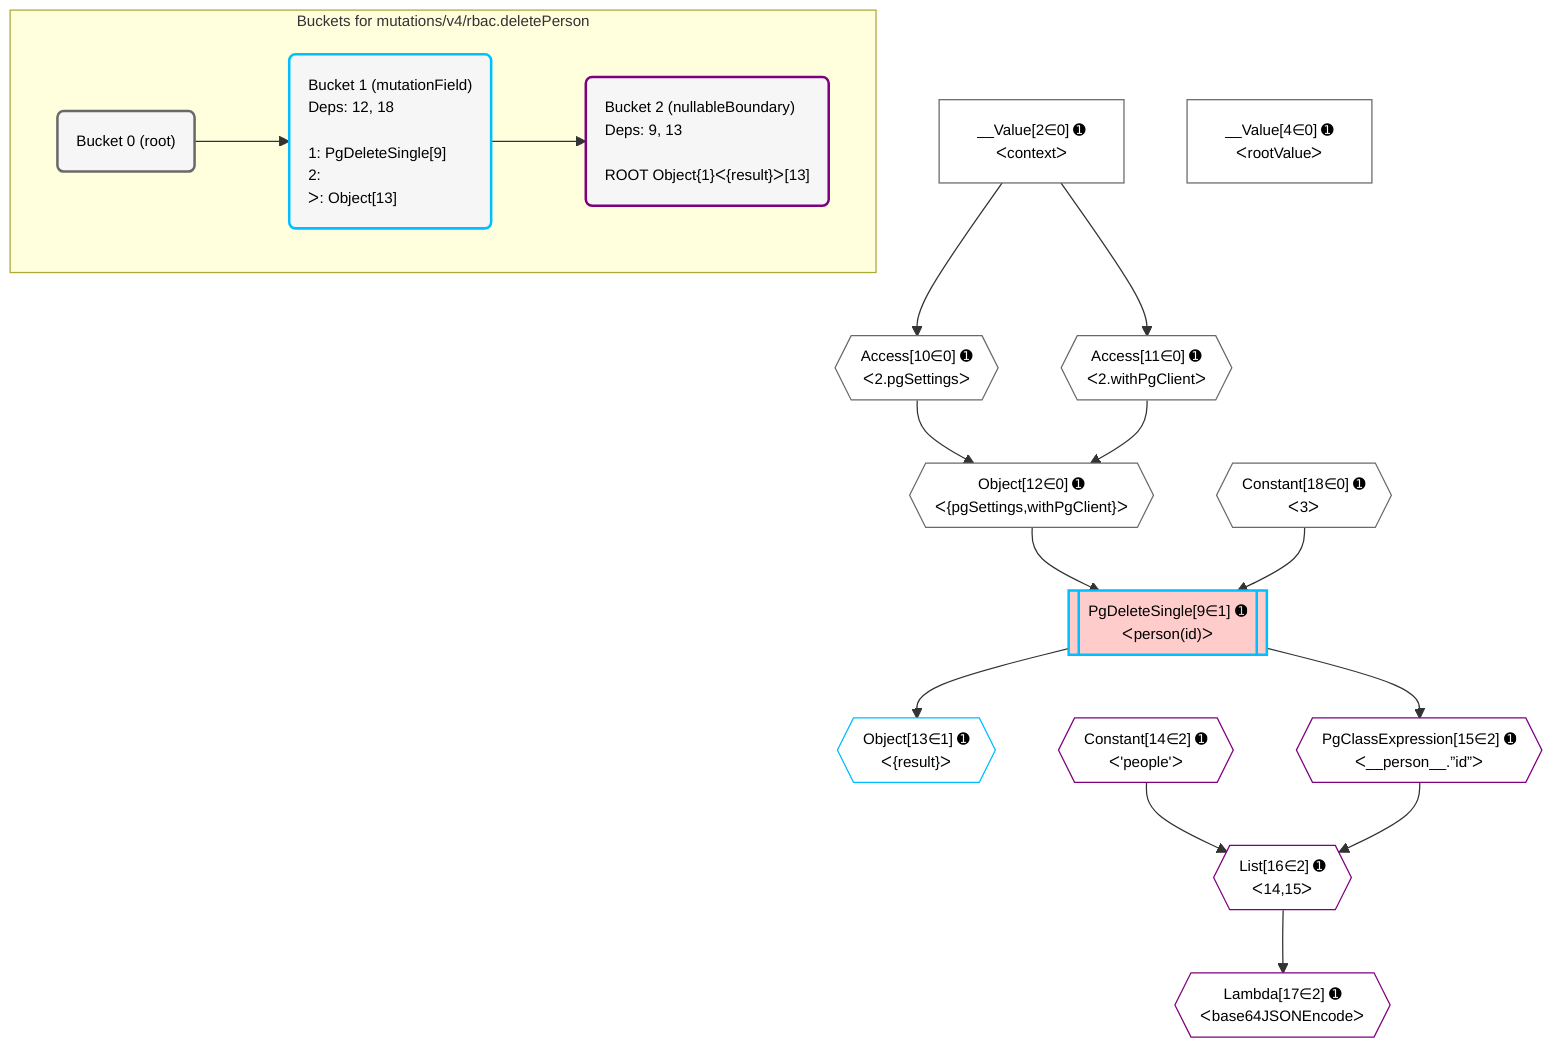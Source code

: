 %%{init: {'themeVariables': { 'fontSize': '12px'}}}%%
graph TD
    classDef path fill:#eee,stroke:#000,color:#000
    classDef plan fill:#fff,stroke-width:1px,color:#000
    classDef itemplan fill:#fff,stroke-width:2px,color:#000
    classDef unbatchedplan fill:#dff,stroke-width:1px,color:#000
    classDef sideeffectplan fill:#fcc,stroke-width:2px,color:#000
    classDef bucket fill:#f6f6f6,color:#000,stroke-width:2px,text-align:left


    %% plan dependencies
    Object12{{"Object[12∈0] ➊<br />ᐸ{pgSettings,withPgClient}ᐳ"}}:::plan
    Access10{{"Access[10∈0] ➊<br />ᐸ2.pgSettingsᐳ"}}:::plan
    Access11{{"Access[11∈0] ➊<br />ᐸ2.withPgClientᐳ"}}:::plan
    Access10 & Access11 --> Object12
    __Value2["__Value[2∈0] ➊<br />ᐸcontextᐳ"]:::plan
    __Value2 --> Access10
    __Value2 --> Access11
    __Value4["__Value[4∈0] ➊<br />ᐸrootValueᐳ"]:::plan
    Constant18{{"Constant[18∈0] ➊<br />ᐸ3ᐳ"}}:::plan
    PgDeleteSingle9[["PgDeleteSingle[9∈1] ➊<br />ᐸperson(id)ᐳ"]]:::sideeffectplan
    Object12 & Constant18 --> PgDeleteSingle9
    Object13{{"Object[13∈1] ➊<br />ᐸ{result}ᐳ"}}:::plan
    PgDeleteSingle9 --> Object13
    List16{{"List[16∈2] ➊<br />ᐸ14,15ᐳ"}}:::plan
    Constant14{{"Constant[14∈2] ➊<br />ᐸ'people'ᐳ"}}:::plan
    PgClassExpression15{{"PgClassExpression[15∈2] ➊<br />ᐸ__person__.”id”ᐳ"}}:::plan
    Constant14 & PgClassExpression15 --> List16
    PgDeleteSingle9 --> PgClassExpression15
    Lambda17{{"Lambda[17∈2] ➊<br />ᐸbase64JSONEncodeᐳ"}}:::plan
    List16 --> Lambda17

    %% define steps

    subgraph "Buckets for mutations/v4/rbac.deletePerson"
    Bucket0("Bucket 0 (root)"):::bucket
    classDef bucket0 stroke:#696969
    class Bucket0,__Value2,__Value4,Access10,Access11,Object12,Constant18 bucket0
    Bucket1("Bucket 1 (mutationField)<br />Deps: 12, 18<br /><br />1: PgDeleteSingle[9]<br />2: <br />ᐳ: Object[13]"):::bucket
    classDef bucket1 stroke:#00bfff
    class Bucket1,PgDeleteSingle9,Object13 bucket1
    Bucket2("Bucket 2 (nullableBoundary)<br />Deps: 9, 13<br /><br />ROOT Object{1}ᐸ{result}ᐳ[13]"):::bucket
    classDef bucket2 stroke:#7f007f
    class Bucket2,Constant14,PgClassExpression15,List16,Lambda17 bucket2
    Bucket0 --> Bucket1
    Bucket1 --> Bucket2
    end